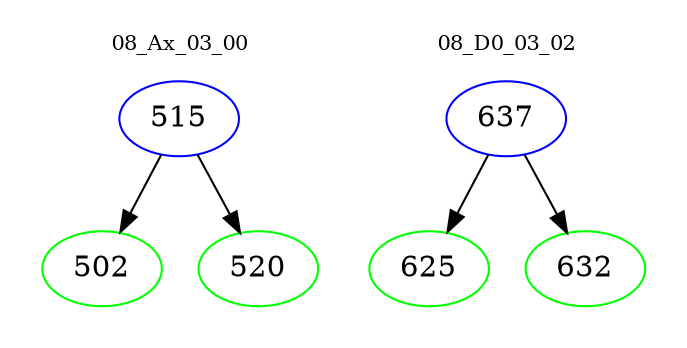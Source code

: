 digraph{
subgraph cluster_0 {
color = white
label = "08_Ax_03_00";
fontsize=10;
T0_515 [label="515", color="blue"]
T0_515 -> T0_502 [color="black"]
T0_502 [label="502", color="green"]
T0_515 -> T0_520 [color="black"]
T0_520 [label="520", color="green"]
}
subgraph cluster_1 {
color = white
label = "08_D0_03_02";
fontsize=10;
T1_637 [label="637", color="blue"]
T1_637 -> T1_625 [color="black"]
T1_625 [label="625", color="green"]
T1_637 -> T1_632 [color="black"]
T1_632 [label="632", color="green"]
}
}
